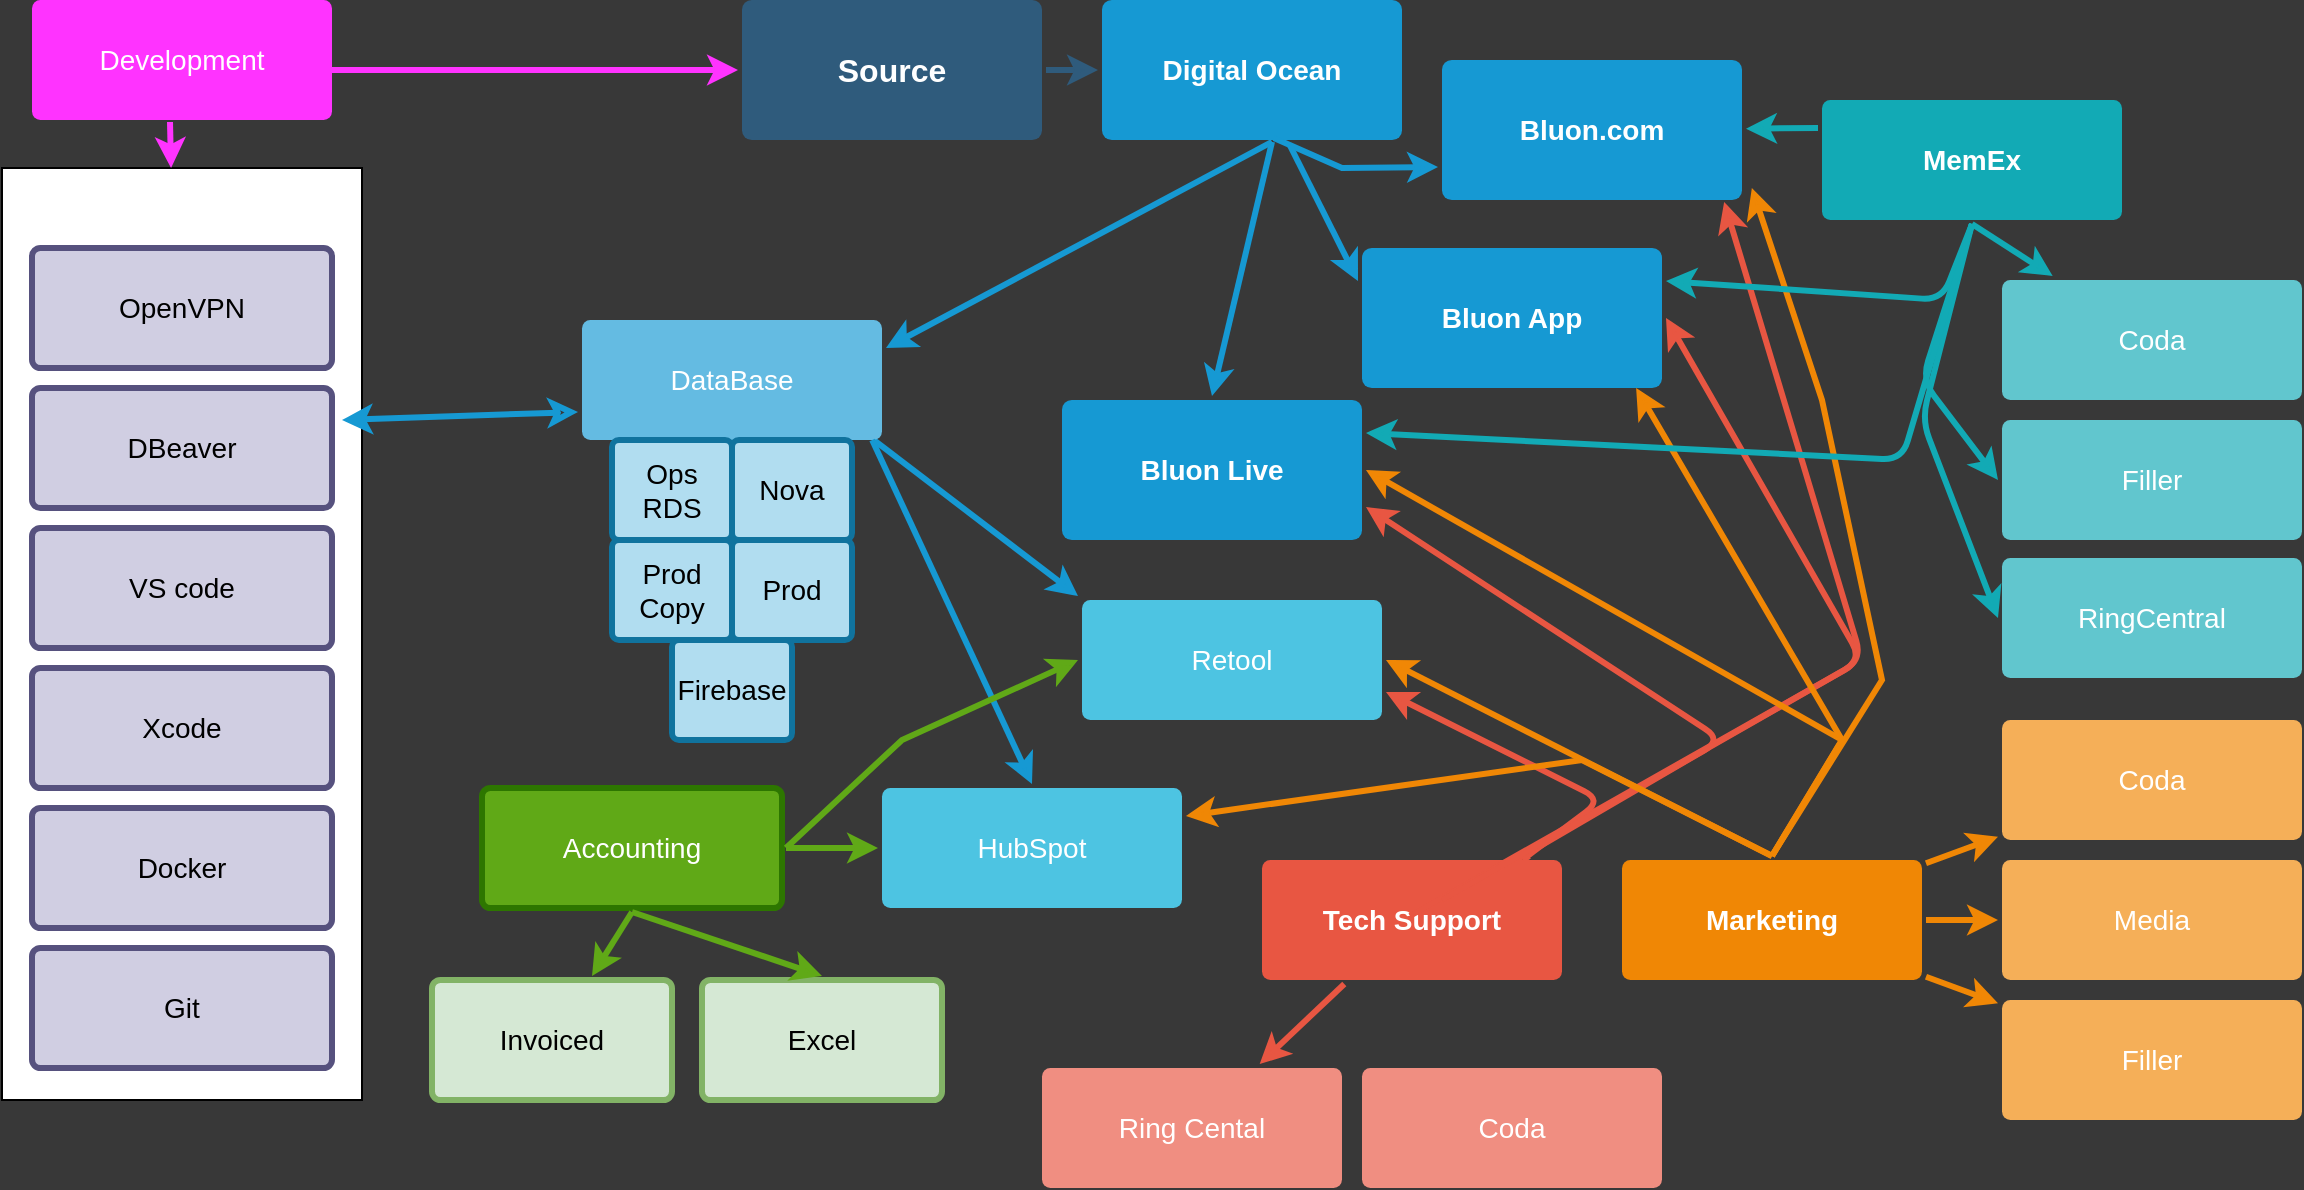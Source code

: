 <mxfile version="20.2.5" type="github">
  <diagram id="6a731a19-8d31-9384-78a2-239565b7b9f0" name="Page-1">
    <mxGraphModel dx="918" dy="523" grid="1" gridSize="10" guides="1" tooltips="1" connect="1" arrows="1" fold="1" page="1" pageScale="1" pageWidth="1169" pageHeight="827" background="#383838" math="0" shadow="0">
      <root>
        <mxCell id="0" />
        <mxCell id="1" parent="0" />
        <mxCell id="1747" value="" style="edgeStyle=none;rounded=0;jumpStyle=none;html=1;shadow=0;labelBackgroundColor=none;startArrow=none;startFill=0;endArrow=classic;endFill=1;jettySize=auto;orthogonalLoop=1;strokeColor=#2F5B7C;strokeWidth=3;fontFamily=Helvetica;fontSize=16;fontColor=#23445D;spacing=5;" parent="1" source="1749" target="1760" edge="1">
          <mxGeometry relative="1" as="geometry" />
        </mxCell>
        <mxCell id="1749" value="Source" style="rounded=1;whiteSpace=wrap;html=1;shadow=0;labelBackgroundColor=none;strokeColor=none;strokeWidth=3;fillColor=#2F5B7C;fontFamily=Helvetica;fontSize=16;fontColor=#FFFFFF;align=center;fontStyle=1;spacing=5;arcSize=7;perimeterSpacing=2;" parent="1" vertex="1">
          <mxGeometry x="380" y="10" width="150" height="70" as="geometry" />
        </mxCell>
        <mxCell id="1751" value="" style="edgeStyle=none;rounded=1;jumpStyle=none;html=1;shadow=0;labelBackgroundColor=none;startArrow=none;startFill=0;jettySize=auto;orthogonalLoop=1;strokeColor=#E85642;strokeWidth=3;fontFamily=Helvetica;fontSize=14;fontColor=#FFFFFF;spacing=5;fontStyle=1;fillColor=#b0e3e6;" parent="1" source="1753" target="1755" edge="1">
          <mxGeometry relative="1" as="geometry" />
        </mxCell>
        <mxCell id="1752" value="" style="edgeStyle=none;rounded=1;jumpStyle=none;html=1;shadow=0;labelBackgroundColor=none;startArrow=none;startFill=0;jettySize=auto;orthogonalLoop=1;strokeColor=#E85642;strokeWidth=3;fontFamily=Helvetica;fontSize=14;fontColor=#FFFFFF;spacing=5;fontStyle=1;fillColor=#b0e3e6;entryX=1;entryY=0.75;entryDx=0;entryDy=0;" parent="1" target="o_UHS2ssDwkjYK3zjtKG-1785" edge="1">
          <mxGeometry relative="1" as="geometry">
            <mxPoint x="750" y="450" as="sourcePoint" />
            <mxPoint x="110.263" y="628" as="targetPoint" />
            <Array as="points">
              <mxPoint x="870" y="380" />
            </Array>
          </mxGeometry>
        </mxCell>
        <mxCell id="1753" value="Tech Support" style="rounded=1;whiteSpace=wrap;html=1;shadow=0;labelBackgroundColor=none;strokeColor=none;strokeWidth=3;fillColor=#e85642;fontFamily=Helvetica;fontSize=14;fontColor=#FFFFFF;align=center;spacing=5;fontStyle=1;arcSize=7;perimeterSpacing=2;" parent="1" vertex="1">
          <mxGeometry x="640" y="440" width="150" height="60" as="geometry" />
        </mxCell>
        <mxCell id="1755" value="Ring Cental" style="rounded=1;whiteSpace=wrap;html=1;shadow=0;labelBackgroundColor=none;strokeColor=none;strokeWidth=3;fillColor=#f08e81;fontFamily=Helvetica;fontSize=14;fontColor=#FFFFFF;align=center;spacing=5;fontStyle=0;arcSize=7;perimeterSpacing=2;" parent="1" vertex="1">
          <mxGeometry x="530" y="544" width="150" height="60" as="geometry" />
        </mxCell>
        <mxCell id="1757" value="" style="edgeStyle=none;rounded=0;jumpStyle=none;html=1;shadow=0;labelBackgroundColor=none;startArrow=none;startFill=0;endArrow=classic;endFill=1;jettySize=auto;orthogonalLoop=1;strokeColor=#1699D3;strokeWidth=3;fontFamily=Helvetica;fontSize=14;fontColor=#FFFFFF;spacing=5;exitX=0.961;exitY=0.969;exitDx=0;exitDy=0;entryX=0;entryY=0;entryDx=0;entryDy=0;exitPerimeter=0;" parent="1" source="1762" target="dDb1KFg5gtO-9PeVVuvC-1782" edge="1">
          <mxGeometry relative="1" as="geometry">
            <mxPoint x="458.765" y="757.5" as="targetPoint" />
          </mxGeometry>
        </mxCell>
        <mxCell id="1759" value="" style="edgeStyle=none;rounded=0;jumpStyle=none;html=1;shadow=0;labelBackgroundColor=none;startArrow=none;startFill=0;endArrow=classic;endFill=1;jettySize=auto;orthogonalLoop=1;strokeColor=#1699D3;strokeWidth=3;fontFamily=Helvetica;fontSize=14;fontColor=#FFFFFF;spacing=5;entryX=0.5;entryY=0;entryDx=0;entryDy=0;exitX=0.565;exitY=0.986;exitDx=0;exitDy=0;exitPerimeter=0;" parent="1" source="1760" target="o_UHS2ssDwkjYK3zjtKG-1785" edge="1">
          <mxGeometry relative="1" as="geometry">
            <mxPoint x="769.706" y="98" as="targetPoint" />
          </mxGeometry>
        </mxCell>
        <mxCell id="1760" value="Digital Ocean" style="rounded=1;whiteSpace=wrap;html=1;shadow=0;labelBackgroundColor=none;strokeColor=none;strokeWidth=3;fillColor=#1699d3;fontFamily=Helvetica;fontSize=14;fontColor=#FFFFFF;align=center;spacing=5;fontStyle=1;arcSize=7;perimeterSpacing=2;" parent="1" vertex="1">
          <mxGeometry x="560" y="10" width="150" height="70" as="geometry" />
        </mxCell>
        <mxCell id="1762" value="DataBase" style="rounded=1;whiteSpace=wrap;html=1;shadow=0;labelBackgroundColor=none;strokeColor=none;strokeWidth=3;fillColor=#64bbe2;fontFamily=Helvetica;fontSize=14;fontColor=#FFFFFF;align=center;spacing=5;arcSize=7;perimeterSpacing=2;" parent="1" vertex="1">
          <mxGeometry x="300" y="170" width="150" height="60" as="geometry" />
        </mxCell>
        <mxCell id="1764" value="Marketing" style="rounded=1;whiteSpace=wrap;html=1;shadow=0;labelBackgroundColor=none;strokeColor=none;strokeWidth=3;fillColor=#F08705;fontFamily=Helvetica;fontSize=14;fontColor=#FFFFFF;align=center;spacing=5;fontStyle=1;arcSize=7;perimeterSpacing=2;" parent="1" vertex="1">
          <mxGeometry x="820" y="440" width="150" height="60" as="geometry" />
        </mxCell>
        <mxCell id="1765" value="Media" style="rounded=1;whiteSpace=wrap;html=1;shadow=0;labelBackgroundColor=none;strokeColor=none;strokeWidth=3;fillColor=#f5af58;fontFamily=Helvetica;fontSize=14;fontColor=#FFFFFF;align=center;spacing=5;arcSize=7;perimeterSpacing=2;" parent="1" vertex="1">
          <mxGeometry x="1010" y="440" width="150" height="60" as="geometry" />
        </mxCell>
        <mxCell id="1766" value="" style="edgeStyle=none;rounded=0;jumpStyle=none;html=1;shadow=0;labelBackgroundColor=none;startArrow=none;startFill=0;endArrow=classic;endFill=1;jettySize=auto;orthogonalLoop=1;strokeColor=#F08705;strokeWidth=3;fontFamily=Helvetica;fontSize=14;fontColor=#FFFFFF;spacing=5;" parent="1" source="1764" target="1765" edge="1">
          <mxGeometry relative="1" as="geometry" />
        </mxCell>
        <mxCell id="1767" value="Coda" style="rounded=1;whiteSpace=wrap;html=1;shadow=0;labelBackgroundColor=none;strokeColor=none;strokeWidth=3;fillColor=#f5af58;fontFamily=Helvetica;fontSize=14;fontColor=#FFFFFF;align=center;spacing=5;arcSize=7;perimeterSpacing=2;" parent="1" vertex="1">
          <mxGeometry x="1010" y="370" width="150" height="60" as="geometry" />
        </mxCell>
        <mxCell id="1768" value="" style="edgeStyle=none;rounded=0;jumpStyle=none;html=1;shadow=0;labelBackgroundColor=none;startArrow=none;startFill=0;endArrow=classic;endFill=1;jettySize=auto;orthogonalLoop=1;strokeColor=#F08705;strokeWidth=3;fontFamily=Helvetica;fontSize=14;fontColor=#FFFFFF;spacing=5;" parent="1" source="1764" target="1767" edge="1">
          <mxGeometry relative="1" as="geometry" />
        </mxCell>
        <mxCell id="1769" value="Filler" style="rounded=1;whiteSpace=wrap;html=1;shadow=0;labelBackgroundColor=none;strokeColor=none;strokeWidth=3;fillColor=#f5af58;fontFamily=Helvetica;fontSize=14;fontColor=#FFFFFF;align=center;spacing=5;arcSize=7;perimeterSpacing=2;" parent="1" vertex="1">
          <mxGeometry x="1010" y="510" width="150" height="60" as="geometry" />
        </mxCell>
        <mxCell id="1770" value="" style="edgeStyle=none;rounded=0;jumpStyle=none;html=1;shadow=0;labelBackgroundColor=none;startArrow=none;startFill=0;endArrow=classic;endFill=1;jettySize=auto;orthogonalLoop=1;strokeColor=#F08705;strokeWidth=3;fontFamily=Helvetica;fontSize=14;fontColor=#FFFFFF;spacing=5;" parent="1" source="1764" target="1769" edge="1">
          <mxGeometry relative="1" as="geometry" />
        </mxCell>
        <mxCell id="1771" value="MemEx" style="rounded=1;whiteSpace=wrap;html=1;shadow=0;labelBackgroundColor=none;strokeColor=none;strokeWidth=3;fillColor=#12aab5;fontFamily=Helvetica;fontSize=14;fontColor=#FFFFFF;align=center;spacing=5;fontStyle=1;arcSize=7;perimeterSpacing=2;" parent="1" vertex="1">
          <mxGeometry x="920" y="60.0" width="150" height="60" as="geometry" />
        </mxCell>
        <mxCell id="1774" value="RingCentral" style="rounded=1;whiteSpace=wrap;html=1;shadow=0;labelBackgroundColor=none;strokeColor=none;strokeWidth=3;fillColor=#61c6ce;fontFamily=Helvetica;fontSize=14;fontColor=#FFFFFF;align=center;spacing=5;fontStyle=0;arcSize=7;perimeterSpacing=2;" parent="1" vertex="1">
          <mxGeometry x="1010" y="289" width="150" height="60" as="geometry" />
        </mxCell>
        <mxCell id="1775" value="" style="edgeStyle=none;rounded=1;jumpStyle=none;html=1;shadow=0;labelBackgroundColor=none;startArrow=none;startFill=0;jettySize=auto;orthogonalLoop=1;strokeColor=#12AAB5;strokeWidth=3;fontFamily=Helvetica;fontSize=14;fontColor=#FFFFFF;spacing=5;fontStyle=1;fillColor=#b0e3e6;entryX=0;entryY=0.5;entryDx=0;entryDy=0;exitX=0.5;exitY=1;exitDx=0;exitDy=0;" parent="1" source="1771" target="1774" edge="1">
          <mxGeometry relative="1" as="geometry">
            <mxPoint x="990" y="130" as="sourcePoint" />
            <Array as="points">
              <mxPoint x="970" y="220" />
            </Array>
          </mxGeometry>
        </mxCell>
        <mxCell id="1776" value="Filler" style="rounded=1;whiteSpace=wrap;html=1;shadow=0;labelBackgroundColor=none;strokeColor=none;strokeWidth=3;fillColor=#61c6ce;fontFamily=Helvetica;fontSize=14;fontColor=#FFFFFF;align=center;spacing=5;fontStyle=0;arcSize=7;perimeterSpacing=2;" parent="1" vertex="1">
          <mxGeometry x="1010" y="220" width="150" height="60" as="geometry" />
        </mxCell>
        <mxCell id="1777" value="" style="edgeStyle=none;rounded=1;jumpStyle=none;html=1;shadow=0;labelBackgroundColor=none;startArrow=none;startFill=0;jettySize=auto;orthogonalLoop=1;strokeColor=#12AAB5;strokeWidth=3;fontFamily=Helvetica;fontSize=14;fontColor=#FFFFFF;spacing=5;fontStyle=1;fillColor=#b0e3e6;entryX=0;entryY=0.5;entryDx=0;entryDy=0;exitX=0.5;exitY=1;exitDx=0;exitDy=0;" parent="1" source="1771" target="1776" edge="1">
          <mxGeometry relative="1" as="geometry">
            <mxPoint x="990" y="130" as="sourcePoint" />
            <Array as="points">
              <mxPoint x="970" y="200" />
            </Array>
          </mxGeometry>
        </mxCell>
        <mxCell id="1778" value="Coda" style="rounded=1;whiteSpace=wrap;html=1;shadow=0;labelBackgroundColor=none;strokeColor=none;strokeWidth=3;fillColor=#61c6ce;fontFamily=Helvetica;fontSize=14;fontColor=#FFFFFF;align=center;spacing=5;fontStyle=0;arcSize=7;perimeterSpacing=2;" parent="1" vertex="1">
          <mxGeometry x="1010" y="150" width="150" height="60" as="geometry" />
        </mxCell>
        <mxCell id="1779" value="" style="edgeStyle=none;rounded=1;jumpStyle=none;html=1;shadow=0;labelBackgroundColor=none;startArrow=none;startFill=0;jettySize=auto;orthogonalLoop=1;strokeColor=#12AAB5;strokeWidth=3;fontFamily=Helvetica;fontSize=14;fontColor=#FFFFFF;spacing=5;fontStyle=1;fillColor=#b0e3e6;exitX=0.5;exitY=1;exitDx=0;exitDy=0;" parent="1" source="1771" target="1778" edge="1">
          <mxGeometry relative="1" as="geometry" />
        </mxCell>
        <mxCell id="dDb1KFg5gtO-9PeVVuvC-1781" value="HubSpot" style="rounded=1;whiteSpace=wrap;html=1;shadow=0;labelBackgroundColor=none;strokeColor=none;strokeWidth=3;fillColor=#4DC4E2;fontFamily=Helvetica;fontSize=14;fontColor=#FFFFFF;align=center;spacing=5;arcSize=7;perimeterSpacing=2;" parent="1" vertex="1">
          <mxGeometry x="450" y="404" width="150" height="60" as="geometry" />
        </mxCell>
        <mxCell id="dDb1KFg5gtO-9PeVVuvC-1782" value="Retool" style="rounded=1;whiteSpace=wrap;html=1;shadow=0;labelBackgroundColor=none;strokeColor=none;strokeWidth=3;fillColor=#4DC4E2;fontFamily=Helvetica;fontSize=14;fontColor=#FFFFFF;align=center;spacing=5;arcSize=7;perimeterSpacing=2;" parent="1" vertex="1">
          <mxGeometry x="550" y="310" width="150" height="60" as="geometry" />
        </mxCell>
        <mxCell id="dDb1KFg5gtO-9PeVVuvC-1783" value="" style="edgeStyle=none;rounded=0;jumpStyle=none;html=1;shadow=0;labelBackgroundColor=none;startArrow=none;startFill=0;endArrow=classic;endFill=1;jettySize=auto;orthogonalLoop=1;strokeColor=#1699D3;strokeWidth=3;fontFamily=Helvetica;fontSize=14;fontColor=#FFFFFF;spacing=5;exitX=0.955;exitY=0.969;exitDx=0;exitDy=0;entryX=0.5;entryY=0;entryDx=0;entryDy=0;exitPerimeter=0;" parent="1" source="1762" target="dDb1KFg5gtO-9PeVVuvC-1781" edge="1">
          <mxGeometry relative="1" as="geometry">
            <mxPoint x="506" y="683.5" as="sourcePoint" />
            <mxPoint x="460" y="709.5" as="targetPoint" />
          </mxGeometry>
        </mxCell>
        <mxCell id="o_UHS2ssDwkjYK3zjtKG-1780" value="Bluon.com" style="rounded=1;whiteSpace=wrap;html=1;shadow=0;labelBackgroundColor=none;strokeColor=none;strokeWidth=3;fillColor=#1699d3;fontFamily=Helvetica;fontSize=14;fontColor=#FFFFFF;align=center;spacing=5;fontStyle=1;arcSize=7;perimeterSpacing=2;" parent="1" vertex="1">
          <mxGeometry x="730" y="40" width="150" height="70" as="geometry" />
        </mxCell>
        <mxCell id="o_UHS2ssDwkjYK3zjtKG-1781" value="" style="edgeStyle=none;rounded=0;jumpStyle=none;html=1;shadow=0;labelBackgroundColor=none;startArrow=none;startFill=0;endArrow=classic;endFill=1;jettySize=auto;orthogonalLoop=1;strokeColor=#1699D3;strokeWidth=3;fontFamily=Helvetica;fontSize=14;fontColor=#FFFFFF;spacing=5;exitX=0.571;exitY=0.959;exitDx=0;exitDy=0;entryX=0;entryY=0.75;entryDx=0;entryDy=0;exitPerimeter=0;" parent="1" source="1760" target="o_UHS2ssDwkjYK3zjtKG-1780" edge="1">
          <mxGeometry relative="1" as="geometry">
            <mxPoint x="731.369" y="54" as="sourcePoint" />
            <mxPoint x="838.624" y="280" as="targetPoint" />
            <Array as="points">
              <mxPoint x="680" y="94" />
            </Array>
          </mxGeometry>
        </mxCell>
        <mxCell id="o_UHS2ssDwkjYK3zjtKG-1783" value="" style="edgeStyle=none;rounded=0;jumpStyle=none;html=1;shadow=0;labelBackgroundColor=none;startArrow=none;startFill=0;endArrow=classic;endFill=1;jettySize=auto;orthogonalLoop=1;strokeColor=#1699D3;strokeWidth=3;fontFamily=Helvetica;fontSize=14;fontColor=#FFFFFF;spacing=5;exitX=0.565;exitY=0.986;exitDx=0;exitDy=0;entryX=1;entryY=0.25;entryDx=0;entryDy=0;exitPerimeter=0;" parent="1" source="1760" target="1762" edge="1">
          <mxGeometry relative="1" as="geometry">
            <mxPoint x="732" y="87.725" as="sourcePoint" />
            <mxPoint x="779.706" y="108" as="targetPoint" />
          </mxGeometry>
        </mxCell>
        <mxCell id="o_UHS2ssDwkjYK3zjtKG-1784" value="Bluon App" style="rounded=1;whiteSpace=wrap;html=1;shadow=0;labelBackgroundColor=none;strokeColor=none;strokeWidth=3;fillColor=#1699d3;fontFamily=Helvetica;fontSize=14;fontColor=#FFFFFF;align=center;spacing=5;fontStyle=1;arcSize=7;perimeterSpacing=2;" parent="1" vertex="1">
          <mxGeometry x="690" y="134" width="150" height="70" as="geometry" />
        </mxCell>
        <mxCell id="o_UHS2ssDwkjYK3zjtKG-1785" value="Bluon Live" style="rounded=1;whiteSpace=wrap;html=1;shadow=0;labelBackgroundColor=none;strokeColor=none;strokeWidth=3;fillColor=#1699d3;fontFamily=Helvetica;fontSize=14;fontColor=#FFFFFF;align=center;spacing=5;fontStyle=1;arcSize=7;perimeterSpacing=2;" parent="1" vertex="1">
          <mxGeometry x="540" y="210" width="150" height="70" as="geometry" />
        </mxCell>
        <mxCell id="o_UHS2ssDwkjYK3zjtKG-1786" value="Development" style="rounded=1;whiteSpace=wrap;html=1;shadow=0;labelBackgroundColor=none;strokeColor=none;strokeWidth=3;fillColor=#FF33FF;fontFamily=Helvetica;fontSize=14;fontColor=#FFFFFF;align=center;spacing=5;arcSize=7;perimeterSpacing=2;" parent="1" vertex="1">
          <mxGeometry x="25" y="10" width="150" height="60" as="geometry" />
        </mxCell>
        <mxCell id="o_UHS2ssDwkjYK3zjtKG-1787" value="" style="edgeStyle=none;rounded=0;jumpStyle=none;html=1;shadow=0;labelBackgroundColor=none;startArrow=none;startFill=0;endArrow=classic;endFill=1;jettySize=auto;orthogonalLoop=1;strokeColor=#1699D3;strokeWidth=3;fontFamily=Helvetica;fontSize=14;fontColor=#FFFFFF;spacing=5;entryX=0;entryY=0.25;entryDx=0;entryDy=0;" parent="1" source="1760" target="o_UHS2ssDwkjYK3zjtKG-1784" edge="1">
          <mxGeometry relative="1" as="geometry">
            <mxPoint x="690" y="160" as="sourcePoint" />
            <mxPoint x="738" y="103.5" as="targetPoint" />
          </mxGeometry>
        </mxCell>
        <mxCell id="IXg-m-woOZCzBOXlcUuW-1780" value="" style="edgeStyle=none;rounded=1;jumpStyle=none;html=1;shadow=0;labelBackgroundColor=none;startArrow=none;startFill=0;jettySize=auto;orthogonalLoop=1;strokeColor=#E85642;strokeWidth=3;fontFamily=Helvetica;fontSize=14;fontColor=#FFFFFF;spacing=5;fontStyle=1;fillColor=#b0e3e6;exitX=0.818;exitY=0;exitDx=0;exitDy=0;exitPerimeter=0;entryX=1;entryY=0.5;entryDx=0;entryDy=0;" parent="1" target="o_UHS2ssDwkjYK3zjtKG-1784" edge="1">
          <mxGeometry relative="1" as="geometry">
            <mxPoint x="713.972" y="468" as="sourcePoint" />
            <mxPoint x="784.97" y="362.966" as="targetPoint" />
            <Array as="points">
              <mxPoint x="940" y="340" />
            </Array>
          </mxGeometry>
        </mxCell>
        <mxCell id="IXg-m-woOZCzBOXlcUuW-1782" value="Ops RDS" style="rounded=1;whiteSpace=wrap;html=1;shadow=0;labelBackgroundColor=none;strokeColor=#10739e;strokeWidth=3;fillColor=#b1ddf0;fontFamily=Helvetica;fontSize=14;align=center;spacing=5;arcSize=7;perimeterSpacing=2;" parent="1" vertex="1">
          <mxGeometry x="315" y="230" width="60" height="50" as="geometry" />
        </mxCell>
        <mxCell id="I69n4fXBAa-r6XOTbtDK-1779" value="" style="edgeStyle=none;rounded=1;jumpStyle=none;html=1;shadow=0;labelBackgroundColor=none;startArrow=none;startFill=0;jettySize=auto;orthogonalLoop=1;strokeColor=#E85642;strokeWidth=3;fontFamily=Helvetica;fontSize=14;fontColor=#FFFFFF;spacing=5;fontStyle=1;fillColor=#b0e3e6;entryX=1;entryY=0.75;entryDx=0;entryDy=0;" parent="1" source="1753" target="dDb1KFg5gtO-9PeVVuvC-1782" edge="1">
          <mxGeometry relative="1" as="geometry">
            <mxPoint x="810" y="420" as="sourcePoint" />
            <mxPoint x="784.97" y="362.966" as="targetPoint" />
            <Array as="points">
              <mxPoint x="770" y="440" />
              <mxPoint x="810" y="410" />
            </Array>
          </mxGeometry>
        </mxCell>
        <mxCell id="NGbVRI3AGRcJqSdtyhcg-1779" value="" style="edgeStyle=none;rounded=1;jumpStyle=none;html=1;shadow=0;labelBackgroundColor=none;startArrow=none;startFill=0;jettySize=auto;orthogonalLoop=1;strokeColor=#FF33FF;strokeWidth=3;fontFamily=Helvetica;fontSize=14;fontColor=#FFFFFF;spacing=5;fontStyle=1;fillColor=#b0e3e6;entryX=0;entryY=0.5;entryDx=0;entryDy=0;" parent="1" target="1749" edge="1">
          <mxGeometry relative="1" as="geometry">
            <mxPoint x="170" y="45" as="sourcePoint" />
            <mxPoint x="605" y="366" as="targetPoint" />
          </mxGeometry>
        </mxCell>
        <mxCell id="NGbVRI3AGRcJqSdtyhcg-1780" value="Prod" style="rounded=1;whiteSpace=wrap;html=1;shadow=0;labelBackgroundColor=none;strokeColor=#10739e;strokeWidth=3;fillColor=#b1ddf0;fontFamily=Helvetica;fontSize=14;align=center;spacing=5;arcSize=7;perimeterSpacing=2;" parent="1" vertex="1">
          <mxGeometry x="375" y="280" width="60" height="50" as="geometry" />
        </mxCell>
        <mxCell id="NGbVRI3AGRcJqSdtyhcg-1781" value="Prod Copy" style="rounded=1;whiteSpace=wrap;html=1;shadow=0;labelBackgroundColor=none;strokeColor=#10739e;strokeWidth=3;fillColor=#b1ddf0;fontFamily=Helvetica;fontSize=14;align=center;spacing=5;arcSize=7;perimeterSpacing=2;" parent="1" vertex="1">
          <mxGeometry x="315" y="280" width="60" height="50" as="geometry" />
        </mxCell>
        <mxCell id="NGbVRI3AGRcJqSdtyhcg-1782" value="Nova" style="rounded=1;whiteSpace=wrap;html=1;shadow=0;labelBackgroundColor=none;strokeColor=#10739e;strokeWidth=3;fillColor=#b1ddf0;fontFamily=Helvetica;fontSize=14;align=center;spacing=5;arcSize=7;perimeterSpacing=2;" parent="1" vertex="1">
          <mxGeometry x="375" y="230" width="60" height="50" as="geometry" />
        </mxCell>
        <mxCell id="NGbVRI3AGRcJqSdtyhcg-1783" value="Firebase" style="rounded=1;whiteSpace=wrap;html=1;shadow=0;labelBackgroundColor=none;strokeColor=#10739e;strokeWidth=3;fillColor=#b1ddf0;fontFamily=Helvetica;fontSize=14;align=center;spacing=5;arcSize=7;perimeterSpacing=2;" parent="1" vertex="1">
          <mxGeometry x="345" y="330" width="60" height="50" as="geometry" />
        </mxCell>
        <mxCell id="NGbVRI3AGRcJqSdtyhcg-1784" value="" style="edgeStyle=none;rounded=1;jumpStyle=none;html=1;shadow=0;labelBackgroundColor=none;startArrow=none;startFill=0;jettySize=auto;orthogonalLoop=1;strokeColor=#E85642;strokeWidth=3;fontFamily=Helvetica;fontSize=14;fontColor=#FFFFFF;spacing=5;fontStyle=1;fillColor=#b0e3e6;entryX=0.929;entryY=0.986;entryDx=0;entryDy=0;entryPerimeter=0;" parent="1" target="o_UHS2ssDwkjYK3zjtKG-1780" edge="1">
          <mxGeometry relative="1" as="geometry">
            <mxPoint x="730" y="460" as="sourcePoint" />
            <mxPoint x="625" y="366" as="targetPoint" />
            <Array as="points">
              <mxPoint x="940" y="340" />
            </Array>
          </mxGeometry>
        </mxCell>
        <mxCell id="NGbVRI3AGRcJqSdtyhcg-1785" value="" style="edgeStyle=none;rounded=0;jumpStyle=none;html=1;shadow=0;labelBackgroundColor=none;startArrow=none;startFill=0;endArrow=classic;endFill=1;jettySize=auto;orthogonalLoop=1;strokeColor=#F08705;strokeWidth=3;fontFamily=Helvetica;fontSize=14;fontColor=#FFFFFF;spacing=5;exitX=0.5;exitY=0;exitDx=0;exitDy=0;entryX=1;entryY=0.5;entryDx=0;entryDy=0;" parent="1" source="1764" target="o_UHS2ssDwkjYK3zjtKG-1785" edge="1">
          <mxGeometry relative="1" as="geometry">
            <mxPoint x="982" y="433.253" as="sourcePoint" />
            <mxPoint x="1018" y="420.747" as="targetPoint" />
            <Array as="points">
              <mxPoint x="930" y="380" />
            </Array>
          </mxGeometry>
        </mxCell>
        <mxCell id="NGbVRI3AGRcJqSdtyhcg-1786" value="" style="edgeStyle=none;rounded=0;jumpStyle=none;html=1;shadow=0;labelBackgroundColor=none;startArrow=none;startFill=0;endArrow=classic;endFill=1;jettySize=auto;orthogonalLoop=1;strokeColor=#F08705;strokeWidth=3;fontFamily=Helvetica;fontSize=14;fontColor=#FFFFFF;spacing=5;exitX=0.5;exitY=0;exitDx=0;exitDy=0;entryX=0.903;entryY=0.973;entryDx=0;entryDy=0;entryPerimeter=0;" parent="1" source="1764" target="o_UHS2ssDwkjYK3zjtKG-1784" edge="1">
          <mxGeometry relative="1" as="geometry">
            <mxPoint x="905" y="428" as="sourcePoint" />
            <mxPoint x="892" y="329" as="targetPoint" />
            <Array as="points">
              <mxPoint x="930" y="380" />
            </Array>
          </mxGeometry>
        </mxCell>
        <mxCell id="NGbVRI3AGRcJqSdtyhcg-1787" value="" style="edgeStyle=none;rounded=0;jumpStyle=none;html=1;shadow=0;labelBackgroundColor=none;startArrow=none;startFill=0;endArrow=classic;endFill=1;jettySize=auto;orthogonalLoop=1;strokeColor=#F08705;strokeWidth=3;fontFamily=Helvetica;fontSize=14;fontColor=#FFFFFF;spacing=5;exitX=0.5;exitY=0;exitDx=0;exitDy=0;entryX=1.019;entryY=0.892;entryDx=0;entryDy=0;entryPerimeter=0;" parent="1" source="1764" target="o_UHS2ssDwkjYK3zjtKG-1780" edge="1">
          <mxGeometry relative="1" as="geometry">
            <mxPoint x="915" y="438" as="sourcePoint" />
            <mxPoint x="902" y="339" as="targetPoint" />
            <Array as="points">
              <mxPoint x="950" y="350" />
              <mxPoint x="920" y="210" />
            </Array>
          </mxGeometry>
        </mxCell>
        <mxCell id="NGbVRI3AGRcJqSdtyhcg-1789" value="" style="edgeStyle=none;rounded=1;jumpStyle=none;html=1;shadow=0;labelBackgroundColor=none;startArrow=none;startFill=0;jettySize=auto;orthogonalLoop=1;strokeColor=#12AAB5;strokeWidth=3;fontFamily=Helvetica;fontSize=14;fontColor=#FFFFFF;spacing=5;fontStyle=1;fillColor=#b0e3e6;exitX=0;exitY=0.25;exitDx=0;exitDy=0;" parent="1" source="1771" target="o_UHS2ssDwkjYK3zjtKG-1780" edge="1">
          <mxGeometry relative="1" as="geometry">
            <mxPoint x="1037" y="132.0" as="sourcePoint" />
            <mxPoint x="1063" y="158" as="targetPoint" />
          </mxGeometry>
        </mxCell>
        <mxCell id="NGbVRI3AGRcJqSdtyhcg-1790" value="" style="edgeStyle=none;rounded=1;jumpStyle=none;html=1;shadow=0;labelBackgroundColor=none;startArrow=none;startFill=0;jettySize=auto;orthogonalLoop=1;strokeColor=#12AAB5;strokeWidth=3;fontFamily=Helvetica;fontSize=14;fontColor=#FFFFFF;spacing=5;fontStyle=1;fillColor=#b0e3e6;entryX=1;entryY=0.25;entryDx=0;entryDy=0;exitX=0.5;exitY=1;exitDx=0;exitDy=0;" parent="1" source="1771" target="o_UHS2ssDwkjYK3zjtKG-1784" edge="1">
          <mxGeometry relative="1" as="geometry">
            <mxPoint x="990" y="120" as="sourcePoint" />
            <mxPoint x="892" y="84.319" as="targetPoint" />
            <Array as="points">
              <mxPoint x="980" y="160" />
            </Array>
          </mxGeometry>
        </mxCell>
        <mxCell id="NGbVRI3AGRcJqSdtyhcg-1791" value="" style="edgeStyle=none;rounded=1;jumpStyle=none;html=1;shadow=0;labelBackgroundColor=none;startArrow=none;startFill=0;jettySize=auto;orthogonalLoop=1;strokeColor=#12AAB5;strokeWidth=3;fontFamily=Helvetica;fontSize=14;fontColor=#FFFFFF;spacing=5;fontStyle=1;fillColor=#b0e3e6;exitX=0.5;exitY=1;exitDx=0;exitDy=0;entryX=1;entryY=0.25;entryDx=0;entryDy=0;" parent="1" source="1771" target="o_UHS2ssDwkjYK3zjtKG-1785" edge="1">
          <mxGeometry relative="1" as="geometry">
            <mxPoint x="938" y="94.0" as="sourcePoint" />
            <mxPoint x="902" y="94.319" as="targetPoint" />
            <Array as="points">
              <mxPoint x="960" y="240" />
            </Array>
          </mxGeometry>
        </mxCell>
        <mxCell id="NGbVRI3AGRcJqSdtyhcg-1795" value="" style="whiteSpace=wrap;html=1;shadow=0;" parent="1" vertex="1">
          <mxGeometry x="10" y="94" width="180" height="466" as="geometry" />
        </mxCell>
        <mxCell id="NGbVRI3AGRcJqSdtyhcg-1796" value="OpenVPN" style="rounded=1;whiteSpace=wrap;html=1;shadow=0;labelBackgroundColor=none;strokeColor=#56517e;strokeWidth=3;fillColor=#d0cee2;fontFamily=Helvetica;fontSize=14;align=center;spacing=5;arcSize=7;perimeterSpacing=2;" parent="1" vertex="1">
          <mxGeometry x="25" y="134" width="150" height="60" as="geometry" />
        </mxCell>
        <mxCell id="NGbVRI3AGRcJqSdtyhcg-1797" value="DBeaver" style="rounded=1;whiteSpace=wrap;html=1;shadow=0;labelBackgroundColor=none;strokeColor=#56517e;strokeWidth=3;fillColor=#d0cee2;fontFamily=Helvetica;fontSize=14;align=center;spacing=5;arcSize=7;perimeterSpacing=2;" parent="1" vertex="1">
          <mxGeometry x="25" y="204" width="150" height="60" as="geometry" />
        </mxCell>
        <mxCell id="NGbVRI3AGRcJqSdtyhcg-1798" value="VS code" style="rounded=1;whiteSpace=wrap;html=1;shadow=0;labelBackgroundColor=none;strokeColor=#56517e;strokeWidth=3;fillColor=#d0cee2;fontFamily=Helvetica;fontSize=14;align=center;spacing=5;arcSize=7;perimeterSpacing=2;" parent="1" vertex="1">
          <mxGeometry x="25" y="274" width="150" height="60" as="geometry" />
        </mxCell>
        <mxCell id="NGbVRI3AGRcJqSdtyhcg-1799" value="Xcode" style="rounded=1;whiteSpace=wrap;html=1;shadow=0;labelBackgroundColor=none;strokeColor=#56517e;strokeWidth=3;fillColor=#d0cee2;fontFamily=Helvetica;fontSize=14;align=center;spacing=5;arcSize=7;perimeterSpacing=2;" parent="1" vertex="1">
          <mxGeometry x="25" y="344" width="150" height="60" as="geometry" />
        </mxCell>
        <mxCell id="NGbVRI3AGRcJqSdtyhcg-1800" value="Docker" style="rounded=1;whiteSpace=wrap;html=1;shadow=0;labelBackgroundColor=none;strokeColor=#56517e;strokeWidth=3;fillColor=#d0cee2;fontFamily=Helvetica;fontSize=14;align=center;spacing=5;arcSize=7;perimeterSpacing=2;" parent="1" vertex="1">
          <mxGeometry x="25" y="414" width="150" height="60" as="geometry" />
        </mxCell>
        <mxCell id="NGbVRI3AGRcJqSdtyhcg-1801" value="Git" style="rounded=1;whiteSpace=wrap;html=1;shadow=0;labelBackgroundColor=none;strokeColor=#56517e;strokeWidth=3;fillColor=#d0cee2;fontFamily=Helvetica;fontSize=14;align=center;spacing=5;arcSize=7;perimeterSpacing=2;" parent="1" vertex="1">
          <mxGeometry x="25" y="484" width="150" height="60" as="geometry" />
        </mxCell>
        <mxCell id="NGbVRI3AGRcJqSdtyhcg-1802" value="" style="edgeStyle=none;rounded=0;jumpStyle=none;html=1;shadow=0;labelBackgroundColor=none;startArrow=classic;startFill=0;endArrow=classic;endFill=1;jettySize=auto;orthogonalLoop=1;strokeColor=#1699D3;strokeWidth=3;fontFamily=Helvetica;fontSize=14;fontColor=#FFFFFF;spacing=5;exitX=0;exitY=0.75;exitDx=0;exitDy=0;" parent="1" source="1762" edge="1">
          <mxGeometry relative="1" as="geometry">
            <mxPoint x="368" y="210" as="sourcePoint" />
            <mxPoint x="180" y="220" as="targetPoint" />
          </mxGeometry>
        </mxCell>
        <mxCell id="NGbVRI3AGRcJqSdtyhcg-1804" value="" style="edgeStyle=none;rounded=1;jumpStyle=none;html=1;shadow=0;labelBackgroundColor=none;startArrow=none;startFill=0;jettySize=auto;orthogonalLoop=1;strokeColor=#FF33FF;strokeWidth=3;fontFamily=Helvetica;fontSize=14;fontColor=#FFFFFF;spacing=5;fontStyle=1;fillColor=#b0e3e6;exitX=0.461;exitY=0.984;exitDx=0;exitDy=0;exitPerimeter=0;" parent="1" source="o_UHS2ssDwkjYK3zjtKG-1786" target="NGbVRI3AGRcJqSdtyhcg-1795" edge="1">
          <mxGeometry relative="1" as="geometry">
            <mxPoint x="187" y="50" as="sourcePoint" />
            <mxPoint x="390.926" y="47.97" as="targetPoint" />
          </mxGeometry>
        </mxCell>
        <mxCell id="NGbVRI3AGRcJqSdtyhcg-1809" value="" style="edgeStyle=none;rounded=0;jumpStyle=none;html=1;shadow=0;labelBackgroundColor=none;startArrow=none;startFill=0;endArrow=classic;endFill=1;jettySize=auto;orthogonalLoop=1;strokeColor=#F08705;strokeWidth=3;fontFamily=Helvetica;fontSize=14;fontColor=#FFFFFF;spacing=5;entryX=1;entryY=0.5;entryDx=0;entryDy=0;exitX=0.5;exitY=0;exitDx=0;exitDy=0;" parent="1" source="1764" target="dDb1KFg5gtO-9PeVVuvC-1782" edge="1">
          <mxGeometry relative="1" as="geometry">
            <mxPoint x="982" y="451.632" as="sourcePoint" />
            <mxPoint x="1018" y="438.368" as="targetPoint" />
          </mxGeometry>
        </mxCell>
        <mxCell id="NGbVRI3AGRcJqSdtyhcg-1810" value="" style="edgeStyle=none;rounded=0;jumpStyle=none;html=1;shadow=0;labelBackgroundColor=none;startArrow=none;startFill=0;endArrow=classic;endFill=1;jettySize=auto;orthogonalLoop=1;strokeColor=#F08705;strokeWidth=3;fontFamily=Helvetica;fontSize=14;fontColor=#FFFFFF;spacing=5;entryX=1;entryY=0.25;entryDx=0;entryDy=0;exitX=0.5;exitY=0;exitDx=0;exitDy=0;" parent="1" source="1764" target="dDb1KFg5gtO-9PeVVuvC-1781" edge="1">
          <mxGeometry relative="1" as="geometry">
            <mxPoint x="905" y="448" as="sourcePoint" />
            <mxPoint x="712" y="350" as="targetPoint" />
            <Array as="points">
              <mxPoint x="800" y="390" />
            </Array>
          </mxGeometry>
        </mxCell>
        <mxCell id="NGbVRI3AGRcJqSdtyhcg-1811" value="Coda" style="rounded=1;whiteSpace=wrap;html=1;shadow=0;labelBackgroundColor=none;strokeColor=none;strokeWidth=3;fillColor=#f08e81;fontFamily=Helvetica;fontSize=14;fontColor=#FFFFFF;align=center;spacing=5;fontStyle=0;arcSize=7;perimeterSpacing=2;" parent="1" vertex="1">
          <mxGeometry x="690" y="544" width="150" height="60" as="geometry" />
        </mxCell>
        <mxCell id="NGbVRI3AGRcJqSdtyhcg-1819" value="Accounting" style="rounded=1;whiteSpace=wrap;html=1;shadow=0;labelBackgroundColor=none;strokeColor=#2D7600;strokeWidth=3;fillColor=#60a917;fontFamily=Helvetica;fontSize=14;align=center;spacing=5;arcSize=7;perimeterSpacing=2;fontColor=#ffffff;" parent="1" vertex="1">
          <mxGeometry x="250" y="404" width="150" height="60" as="geometry" />
        </mxCell>
        <mxCell id="NGbVRI3AGRcJqSdtyhcg-1820" value="Invoiced" style="rounded=1;whiteSpace=wrap;html=1;shadow=0;labelBackgroundColor=none;strokeColor=#82b366;strokeWidth=3;fillColor=#d5e8d4;fontFamily=Helvetica;fontSize=14;align=center;spacing=5;arcSize=7;perimeterSpacing=2;" parent="1" vertex="1">
          <mxGeometry x="225" y="500" width="120" height="60" as="geometry" />
        </mxCell>
        <mxCell id="NGbVRI3AGRcJqSdtyhcg-1821" value="" style="edgeStyle=none;rounded=0;jumpStyle=none;html=1;shadow=0;labelBackgroundColor=none;startArrow=none;startFill=0;endArrow=classic;endFill=1;jettySize=auto;orthogonalLoop=1;strokeColor=#60A917;strokeWidth=3;fontFamily=Helvetica;fontSize=14;fontColor=#FFFFFF;spacing=5;exitX=0.5;exitY=1;exitDx=0;exitDy=0;" parent="1" source="NGbVRI3AGRcJqSdtyhcg-1819" target="NGbVRI3AGRcJqSdtyhcg-1820" edge="1">
          <mxGeometry relative="1" as="geometry">
            <mxPoint x="325" y="460" as="sourcePoint" />
            <mxPoint x="535" y="412" as="targetPoint" />
          </mxGeometry>
        </mxCell>
        <mxCell id="NGbVRI3AGRcJqSdtyhcg-1824" value="" style="edgeStyle=none;rounded=0;jumpStyle=none;html=1;shadow=0;labelBackgroundColor=none;startArrow=none;startFill=0;endArrow=classic;endFill=1;jettySize=auto;orthogonalLoop=1;strokeColor=#60A917;strokeWidth=3;fontFamily=Helvetica;fontSize=14;fontColor=#FFFFFF;spacing=5;exitX=1;exitY=0.5;exitDx=0;exitDy=0;entryX=0;entryY=0.5;entryDx=0;entryDy=0;" parent="1" source="NGbVRI3AGRcJqSdtyhcg-1819" target="dDb1KFg5gtO-9PeVVuvC-1781" edge="1">
          <mxGeometry relative="1" as="geometry">
            <mxPoint x="335" y="476" as="sourcePoint" />
            <mxPoint x="337.5" y="508" as="targetPoint" />
          </mxGeometry>
        </mxCell>
        <mxCell id="NGbVRI3AGRcJqSdtyhcg-1825" value="" style="edgeStyle=none;rounded=0;jumpStyle=none;html=1;shadow=0;labelBackgroundColor=none;startArrow=none;startFill=0;endArrow=classic;endFill=1;jettySize=auto;orthogonalLoop=1;strokeColor=#60A917;strokeWidth=3;fontFamily=Helvetica;fontSize=14;fontColor=#FFFFFF;spacing=5;exitX=1;exitY=0.5;exitDx=0;exitDy=0;entryX=0;entryY=0.5;entryDx=0;entryDy=0;" parent="1" source="NGbVRI3AGRcJqSdtyhcg-1819" target="dDb1KFg5gtO-9PeVVuvC-1782" edge="1">
          <mxGeometry relative="1" as="geometry">
            <mxPoint x="412" y="444" as="sourcePoint" />
            <mxPoint x="458" y="444" as="targetPoint" />
            <Array as="points">
              <mxPoint x="460" y="380" />
            </Array>
          </mxGeometry>
        </mxCell>
        <mxCell id="NGbVRI3AGRcJqSdtyhcg-1826" value="Excel" style="rounded=1;whiteSpace=wrap;html=1;shadow=0;labelBackgroundColor=none;strokeColor=#82b366;strokeWidth=3;fillColor=#d5e8d4;fontFamily=Helvetica;fontSize=14;align=center;spacing=5;arcSize=7;perimeterSpacing=2;" parent="1" vertex="1">
          <mxGeometry x="360" y="500" width="120" height="60" as="geometry" />
        </mxCell>
        <mxCell id="NGbVRI3AGRcJqSdtyhcg-1827" value="" style="edgeStyle=none;rounded=0;jumpStyle=none;html=1;shadow=0;labelBackgroundColor=none;startArrow=none;startFill=0;endArrow=classic;endFill=1;jettySize=auto;orthogonalLoop=1;strokeColor=#60A917;strokeWidth=3;fontFamily=Helvetica;fontSize=14;fontColor=#FFFFFF;spacing=5;exitX=0.5;exitY=1;exitDx=0;exitDy=0;entryX=0.5;entryY=0;entryDx=0;entryDy=0;" parent="1" source="NGbVRI3AGRcJqSdtyhcg-1819" target="NGbVRI3AGRcJqSdtyhcg-1826" edge="1">
          <mxGeometry relative="1" as="geometry">
            <mxPoint x="335" y="476" as="sourcePoint" />
            <mxPoint x="315" y="508" as="targetPoint" />
          </mxGeometry>
        </mxCell>
      </root>
    </mxGraphModel>
  </diagram>
</mxfile>
